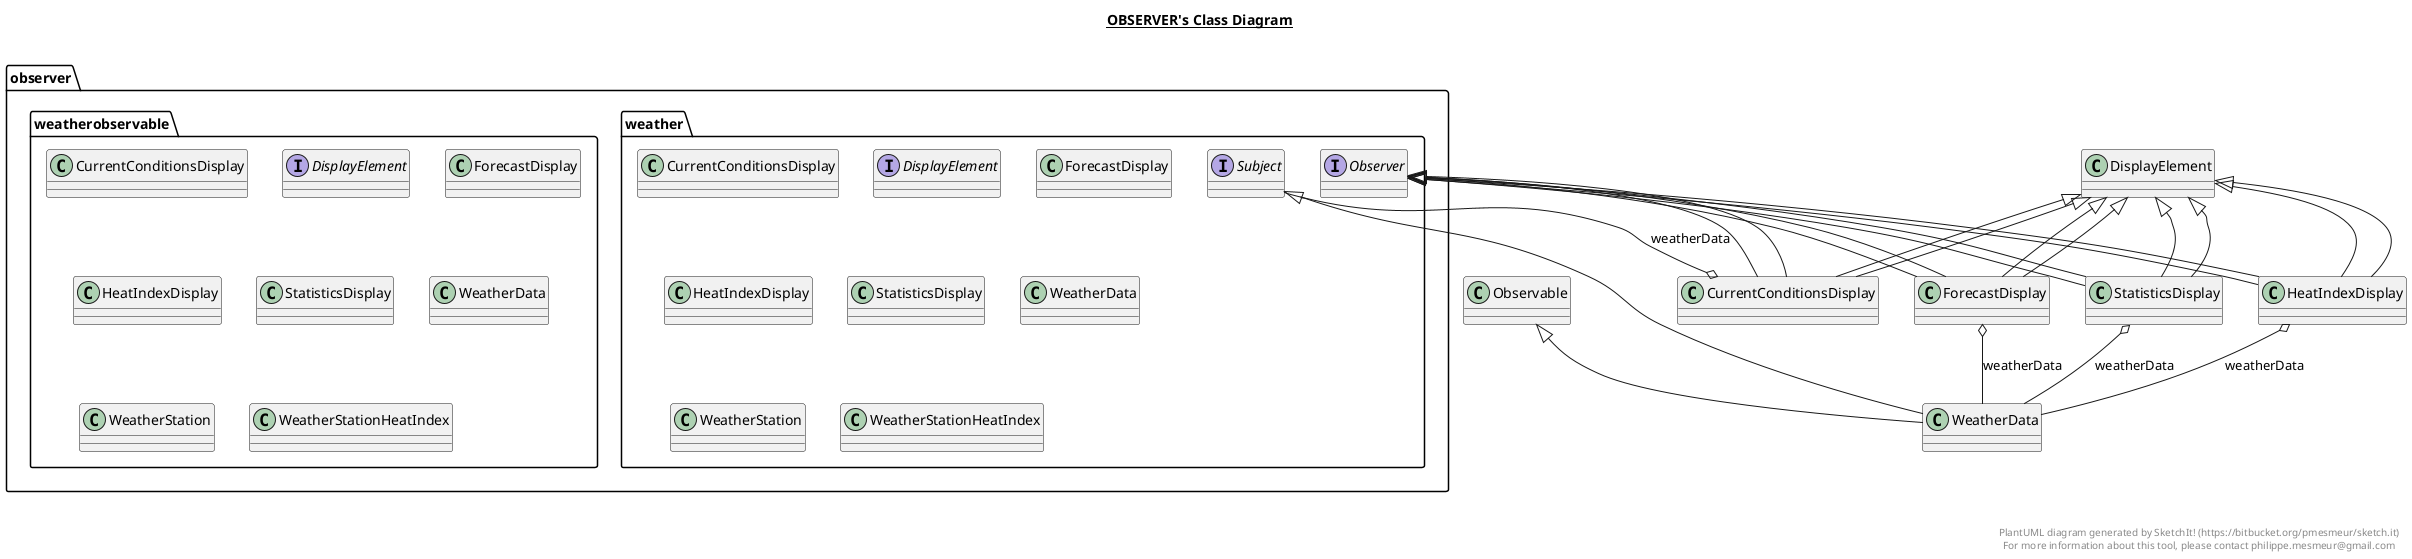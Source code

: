 @startuml

title __OBSERVER's Class Diagram__\n

  package observer.weather {
    class CurrentConditionsDisplay {
    }
  }
  

  package observer.weather {
    package observer.weatherobservable {
      class CurrentConditionsDisplay {
      }
    }
  }
  

  package observer.weather {
    package observer.weatherobservable {
      interface DisplayElement {
      }
    }
  }
  

  package observer.weather {
    interface DisplayElement {
    }
  }
  

  package observer.weather {
    package observer.weatherobservable {
      class ForecastDisplay {
      }
    }
  }
  

  package observer.weather {
    class ForecastDisplay {
    }
  }
  

  package observer.weather {
    package observer.weatherobservable {
      class HeatIndexDisplay {
      }
    }
  }
  

  package observer.weather {
    class HeatIndexDisplay {
    }
  }
  

  package observer.weather {
    interface Observer {
    }
  }
  

  package observer.weather {
    package observer.weatherobservable {
      class StatisticsDisplay {
      }
    }
  }
  

  package observer.weather {
    class StatisticsDisplay {
    }
  }
  

  package observer.weather {
    interface Subject {
    }
  }
  

  package observer.weather {
    package observer.weatherobservable {
      class WeatherData {
      }
    }
  }
  

  package observer.weather {
    class WeatherData {
    }
  }
  

  package observer.weather {
    package observer.weatherobservable {
      class WeatherStation {
      }
    }
  }
  

  package observer.weather {
    class WeatherStation {
    }
  }
  

  package observer.weather {
    package observer.weatherobservable {
      class WeatherStationHeatIndex {
      }
    }
  }
  

  package observer.weather {
    class WeatherStationHeatIndex {
    }
  }
  

  CurrentConditionsDisplay -up-|> Observer
  CurrentConditionsDisplay -up-|> DisplayElement
  CurrentConditionsDisplay o-- Subject : weatherData
  CurrentConditionsDisplay -up-|> Observer
  CurrentConditionsDisplay -up-|> DisplayElement
  ForecastDisplay -up-|> Observer
  ForecastDisplay -up-|> DisplayElement
  ForecastDisplay -up-|> Observer
  ForecastDisplay -up-|> DisplayElement
  ForecastDisplay o-- WeatherData : weatherData
  HeatIndexDisplay -up-|> Observer
  HeatIndexDisplay -up-|> DisplayElement
  HeatIndexDisplay -up-|> Observer
  HeatIndexDisplay -up-|> DisplayElement
  HeatIndexDisplay o-- WeatherData : weatherData
  StatisticsDisplay -up-|> Observer
  StatisticsDisplay -up-|> DisplayElement
  StatisticsDisplay -up-|> Observer
  StatisticsDisplay -up-|> DisplayElement
  StatisticsDisplay o-- WeatherData : weatherData
  WeatherData -up-|> Observable
  WeatherData -up-|> Subject


right footer


PlantUML diagram generated by SketchIt! (https://bitbucket.org/pmesmeur/sketch.it)
For more information about this tool, please contact philippe.mesmeur@gmail.com
endfooter

@enduml
